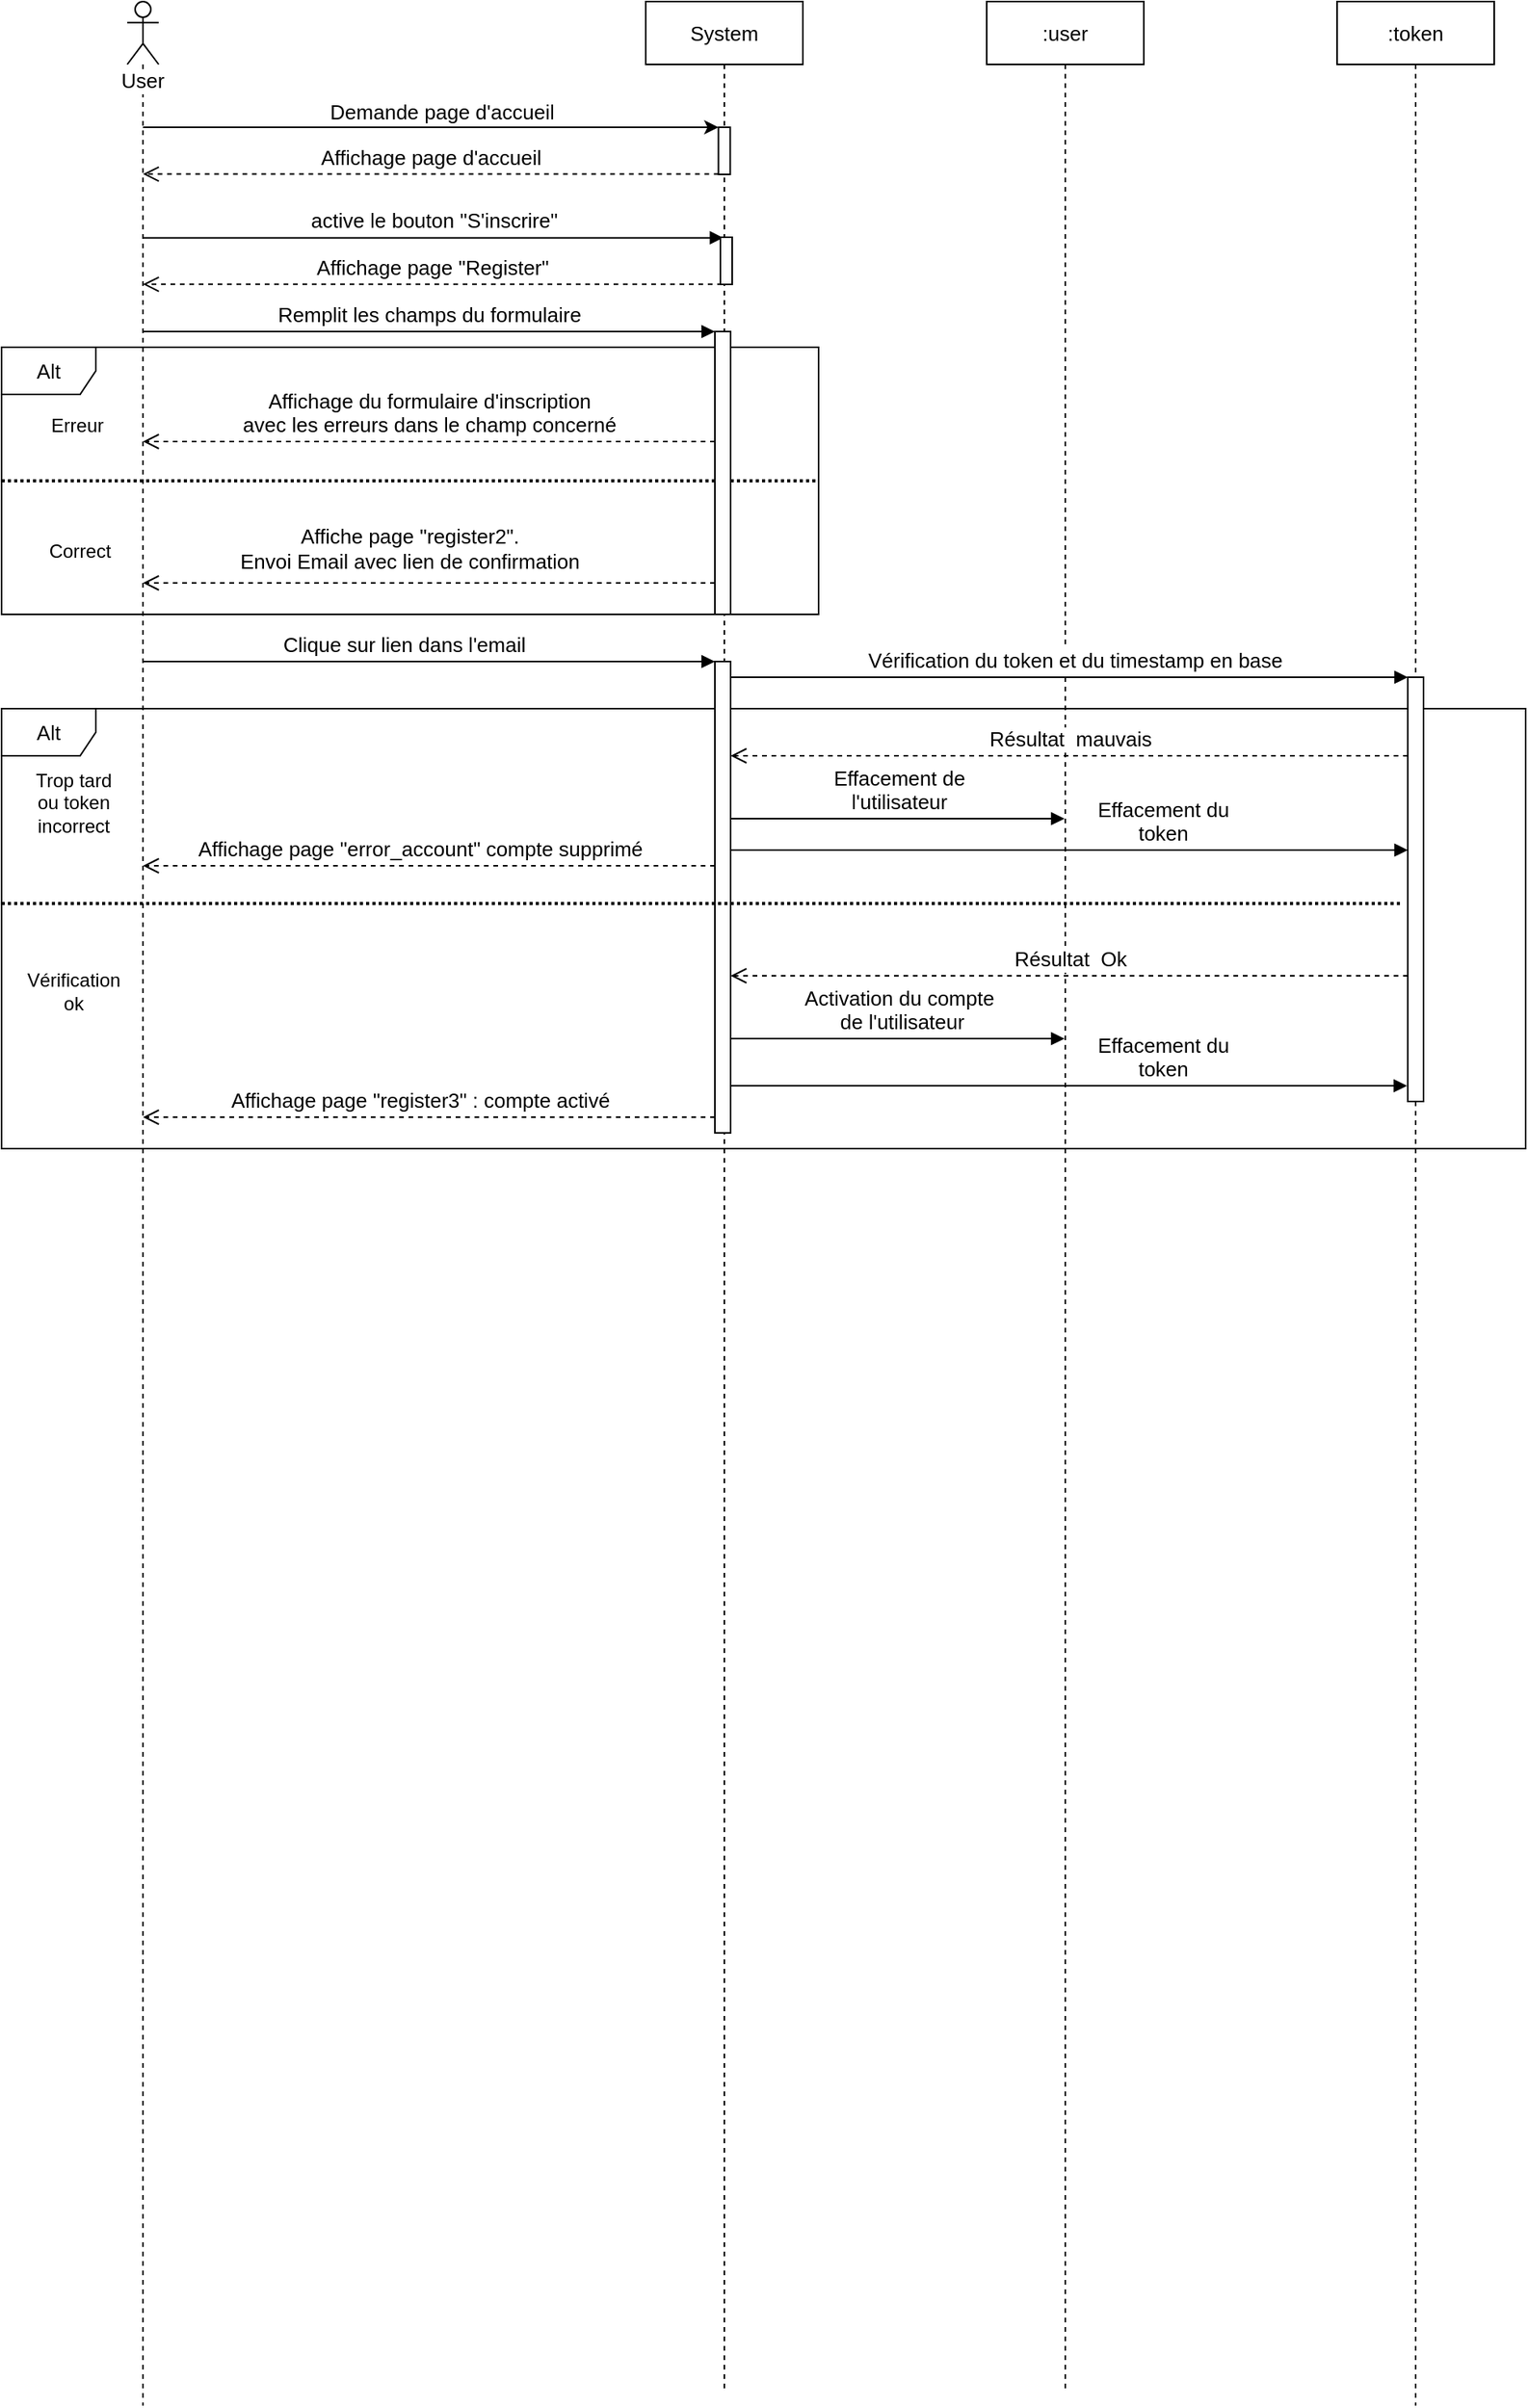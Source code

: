 <mxfile version="13.0.3" type="device"><diagram id="OPIGH59b3JSK2U3XDfZe" name="Page-1"><mxGraphModel dx="1178" dy="470" grid="1" gridSize="10" guides="1" tooltips="1" connect="1" arrows="1" fold="1" page="1" pageScale="1" pageWidth="827" pageHeight="1169" math="0" shadow="0"><root><mxCell id="0"/><mxCell id="1" parent="0"/><mxCell id="2iLMQCIAvTagNn0emHfO-14" value="&lt;font style=&quot;font-size: 13px&quot;&gt;Alt&lt;/font&gt;" style="shape=umlFrame;whiteSpace=wrap;html=1;fontSize=13;" vertex="1" parent="1"><mxGeometry x="100" y="450" width="970" height="280" as="geometry"/></mxCell><mxCell id="IkTFMwQ9xcnRGW_RqQZF-3" value="&lt;font style=&quot;font-size: 13px&quot;&gt;Alt&lt;/font&gt;" style="shape=umlFrame;whiteSpace=wrap;html=1;fontSize=13;" parent="1" vertex="1"><mxGeometry x="100" y="220" width="520" height="170" as="geometry"/></mxCell><mxCell id="IkTFMwQ9xcnRGW_RqQZF-8" value="" style="line;strokeWidth=2;fillColor=none;align=left;verticalAlign=middle;spacingTop=-1;spacingLeft=3;spacingRight=3;rotatable=0;labelPosition=right;points=[];portConstraint=eastwest;fontSize=13;dashed=1;dashPattern=1 1;" parent="1" vertex="1"><mxGeometry x="100" y="291" width="520" height="28" as="geometry"/></mxCell><mxCell id="IkTFMwQ9xcnRGW_RqQZF-10" value="&lt;font style=&quot;font-size: 13px&quot;&gt;Affichage page &quot;Register&quot;&lt;/font&gt;" style="html=1;verticalAlign=bottom;endArrow=open;dashed=1;endSize=8;fontSize=13;exitX=0.133;exitY=0.997;exitDx=0;exitDy=0;exitPerimeter=0;" parent="1" source="IkTFMwQ9xcnRGW_RqQZF-2" target="IkTFMwQ9xcnRGW_RqQZF-4" edge="1"><mxGeometry relative="1" as="geometry"><mxPoint x="530" y="290" as="sourcePoint"/><mxPoint x="230" y="290" as="targetPoint"/></mxGeometry></mxCell><mxCell id="IkTFMwQ9xcnRGW_RqQZF-11" value="active le bouton &quot;S'inscrire&quot;" style="html=1;verticalAlign=bottom;endArrow=block;fontSize=13;entryX=0.244;entryY=0.011;entryDx=0;entryDy=0;entryPerimeter=0;" parent="1" source="IkTFMwQ9xcnRGW_RqQZF-4" target="IkTFMwQ9xcnRGW_RqQZF-2" edge="1"><mxGeometry width="80" relative="1" as="geometry"><mxPoint x="230" y="231" as="sourcePoint"/><mxPoint x="510" y="230" as="targetPoint"/><Array as="points"/></mxGeometry></mxCell><mxCell id="IkTFMwQ9xcnRGW_RqQZF-13" value="&lt;font style=&quot;font-size: 13px&quot;&gt;Affichage page d'accueil&lt;/font&gt;" style="html=1;verticalAlign=bottom;endArrow=open;dashed=1;endSize=8;fontSize=13;exitX=0.011;exitY=0.992;exitDx=0;exitDy=0;exitPerimeter=0;" parent="1" source="IkTFMwQ9xcnRGW_RqQZF-1" target="IkTFMwQ9xcnRGW_RqQZF-4" edge="1"><mxGeometry relative="1" as="geometry"><mxPoint x="520" y="139.67" as="sourcePoint"/><mxPoint x="220" y="160" as="targetPoint"/></mxGeometry></mxCell><mxCell id="IkTFMwQ9xcnRGW_RqQZF-14" value="System" style="shape=umlLifeline;perimeter=lifelinePerimeter;whiteSpace=wrap;html=1;container=1;collapsible=0;recursiveResize=0;outlineConnect=0;rounded=0;comic=0;fontSize=13;" parent="1" vertex="1"><mxGeometry x="510" width="100" height="1520" as="geometry"/></mxCell><mxCell id="9LvymbEXGaAQ4KTIiScC-1" value="" style="html=1;points=[];perimeter=orthogonalPerimeter;fillColor=#FFFFFF;fontSize=13;" parent="IkTFMwQ9xcnRGW_RqQZF-14" vertex="1"><mxGeometry x="44" y="210" width="10" height="180" as="geometry"/></mxCell><mxCell id="IkTFMwQ9xcnRGW_RqQZF-2" value="" style="html=1;points=[];perimeter=orthogonalPerimeter;fontSize=13;" parent="IkTFMwQ9xcnRGW_RqQZF-14" vertex="1"><mxGeometry x="47.5" y="150" width="7.5" height="30" as="geometry"/></mxCell><mxCell id="IkTFMwQ9xcnRGW_RqQZF-1" value="" style="html=1;points=[];perimeter=orthogonalPerimeter;fontSize=13;" parent="IkTFMwQ9xcnRGW_RqQZF-14" vertex="1"><mxGeometry x="46.25" y="80" width="7.5" height="30" as="geometry"/></mxCell><mxCell id="2iLMQCIAvTagNn0emHfO-29" value="" style="html=1;points=[];perimeter=orthogonalPerimeter;" vertex="1" parent="IkTFMwQ9xcnRGW_RqQZF-14"><mxGeometry x="44" y="420" width="10" height="300" as="geometry"/></mxCell><mxCell id="IkTFMwQ9xcnRGW_RqQZF-26" value=":user" style="shape=umlLifeline;perimeter=lifelinePerimeter;whiteSpace=wrap;html=1;container=1;collapsible=0;recursiveResize=0;outlineConnect=0;strokeWidth=1;fontSize=13;" parent="1" vertex="1"><mxGeometry x="727" width="100" height="1520" as="geometry"/></mxCell><mxCell id="9LvymbEXGaAQ4KTIiScC-3" value="" style="html=1;verticalAlign=bottom;endArrow=open;dashed=1;endSize=8;fontSize=13;" parent="1" source="9LvymbEXGaAQ4KTIiScC-1" target="IkTFMwQ9xcnRGW_RqQZF-4" edge="1"><mxGeometry relative="1" as="geometry"><mxPoint x="485" y="396" as="targetPoint"/><Array as="points"><mxPoint x="530" y="370"/><mxPoint x="440" y="370"/></Array></mxGeometry></mxCell><mxCell id="9LvymbEXGaAQ4KTIiScC-2" value="Remplit les champs du formulaire" style="html=1;verticalAlign=bottom;endArrow=block;entryX=0;entryY=0;fontSize=13;" parent="1" source="IkTFMwQ9xcnRGW_RqQZF-4" target="9LvymbEXGaAQ4KTIiScC-1" edge="1"><mxGeometry relative="1" as="geometry"><mxPoint x="485" y="320" as="sourcePoint"/></mxGeometry></mxCell><mxCell id="IkTFMwQ9xcnRGW_RqQZF-4" value="User" style="shape=umlLifeline;participant=umlActor;perimeter=lifelinePerimeter;whiteSpace=wrap;html=1;container=1;collapsible=0;recursiveResize=0;verticalAlign=top;spacingTop=36;labelBackgroundColor=#ffffff;outlineConnect=0;fontSize=13;" parent="1" vertex="1"><mxGeometry x="180" width="20" height="1530" as="geometry"/></mxCell><mxCell id="j35r38P9Idel9f8roqcg-1" value=":token" style="shape=umlLifeline;perimeter=lifelinePerimeter;whiteSpace=wrap;html=1;container=1;collapsible=0;recursiveResize=0;outlineConnect=0;fillColor=#FFFFFF;fontSize=13;fontColor=#000000;" parent="1" vertex="1"><mxGeometry x="950" width="100" height="1530" as="geometry"/></mxCell><mxCell id="2iLMQCIAvTagNn0emHfO-24" value="" style="html=1;points=[];perimeter=orthogonalPerimeter;" vertex="1" parent="j35r38P9Idel9f8roqcg-1"><mxGeometry x="45" y="430" width="10" height="270" as="geometry"/></mxCell><mxCell id="2iLMQCIAvTagNn0emHfO-1" value="" style="endArrow=classic;html=1;" edge="1" parent="1" source="IkTFMwQ9xcnRGW_RqQZF-4" target="IkTFMwQ9xcnRGW_RqQZF-1"><mxGeometry width="50" height="50" relative="1" as="geometry"><mxPoint x="580" y="190" as="sourcePoint"/><mxPoint x="630" y="140" as="targetPoint"/><Array as="points"><mxPoint x="530" y="80"/></Array></mxGeometry></mxCell><mxCell id="2iLMQCIAvTagNn0emHfO-2" value="&lt;font style=&quot;font-size: 13px&quot;&gt;Demande page d'accueil&lt;/font&gt;" style="text;html=1;align=center;verticalAlign=middle;resizable=0;points=[];autosize=1;" vertex="1" parent="1"><mxGeometry x="300" y="60" width="160" height="20" as="geometry"/></mxCell><mxCell id="2iLMQCIAvTagNn0emHfO-5" value="Erreur&amp;nbsp;" style="text;html=1;strokeColor=none;fillColor=none;align=center;verticalAlign=middle;whiteSpace=wrap;rounded=0;" vertex="1" parent="1"><mxGeometry x="130" y="260" width="40" height="20" as="geometry"/></mxCell><mxCell id="2iLMQCIAvTagNn0emHfO-6" value="Correct" style="text;html=1;strokeColor=none;fillColor=none;align=center;verticalAlign=middle;whiteSpace=wrap;rounded=0;" vertex="1" parent="1"><mxGeometry x="130" y="340" width="40" height="20" as="geometry"/></mxCell><mxCell id="2iLMQCIAvTagNn0emHfO-7" value="&lt;font style=&quot;font-size: 13px&quot;&gt;Affiche page &quot;register2&quot;. &lt;br&gt;Envoi Email avec lien de confirmation&lt;/font&gt;" style="text;html=1;strokeColor=none;fillColor=none;align=center;verticalAlign=middle;whiteSpace=wrap;rounded=0;" vertex="1" parent="1"><mxGeometry x="215" y="338" width="290" height="20" as="geometry"/></mxCell><mxCell id="2iLMQCIAvTagNn0emHfO-12" value="&lt;font style=&quot;font-size: 13px&quot;&gt;Affichage du formulaire d'inscription&lt;br&gt;avec les erreurs dans le champ concerné&lt;/font&gt;" style="html=1;verticalAlign=bottom;endArrow=open;dashed=1;endSize=8;" edge="1" parent="1" source="9LvymbEXGaAQ4KTIiScC-1" target="IkTFMwQ9xcnRGW_RqQZF-4"><mxGeometry relative="1" as="geometry"><mxPoint x="550" y="250" as="sourcePoint"/><mxPoint x="470" y="250" as="targetPoint"/><Array as="points"><mxPoint x="430" y="280"/><mxPoint x="400" y="280"/></Array></mxGeometry></mxCell><mxCell id="2iLMQCIAvTagNn0emHfO-15" value="&lt;font style=&quot;font-size: 13px&quot;&gt;Clique sur lien dans l'email&lt;/font&gt;" style="html=1;verticalAlign=bottom;endArrow=block;" edge="1" parent="1" source="IkTFMwQ9xcnRGW_RqQZF-4" target="2iLMQCIAvTagNn0emHfO-29"><mxGeometry x="0.57" y="-120" width="80" relative="1" as="geometry"><mxPoint x="210" y="440" as="sourcePoint"/><mxPoint x="290" y="440" as="targetPoint"/><Array as="points"><mxPoint x="480" y="420"/></Array><mxPoint x="-120" y="-120" as="offset"/></mxGeometry></mxCell><mxCell id="2iLMQCIAvTagNn0emHfO-16" value="" style="line;strokeWidth=2;fillColor=none;align=left;verticalAlign=middle;spacingTop=-1;spacingLeft=3;spacingRight=3;rotatable=0;labelPosition=right;points=[];portConstraint=eastwest;fontSize=13;dashed=1;dashPattern=1 1;" vertex="1" parent="1"><mxGeometry x="100" y="560" width="890" height="28" as="geometry"/></mxCell><mxCell id="2iLMQCIAvTagNn0emHfO-17" value="" style="html=1;verticalAlign=bottom;endArrow=open;dashed=1;endSize=8;fontSize=13;" edge="1" parent="1" source="2iLMQCIAvTagNn0emHfO-29" target="IkTFMwQ9xcnRGW_RqQZF-4"><mxGeometry relative="1" as="geometry"><mxPoint x="189.999" y="471" as="targetPoint"/><mxPoint x="554.07" y="471" as="sourcePoint"/><Array as="points"><mxPoint x="530" y="550"/><mxPoint x="440" y="550"/></Array></mxGeometry></mxCell><mxCell id="2iLMQCIAvTagNn0emHfO-18" value="&lt;font style=&quot;font-size: 13px&quot;&gt;Affichage page &quot;error_account&quot; compte supprimé&amp;nbsp;&lt;/font&gt;" style="edgeLabel;html=1;align=center;verticalAlign=middle;resizable=0;points=[];" vertex="1" connectable="0" parent="2iLMQCIAvTagNn0emHfO-17"><mxGeometry x="0.094" y="1" relative="1" as="geometry"><mxPoint x="12.79" y="-12" as="offset"/></mxGeometry></mxCell><mxCell id="2iLMQCIAvTagNn0emHfO-19" value="&lt;font style=&quot;font-size: 13px&quot;&gt;Effacement de&lt;br&gt;l'utilisateur&lt;/font&gt;" style="html=1;verticalAlign=bottom;endArrow=block;" edge="1" parent="1" source="2iLMQCIAvTagNn0emHfO-29" target="IkTFMwQ9xcnRGW_RqQZF-26"><mxGeometry width="80" relative="1" as="geometry"><mxPoint x="630" y="430" as="sourcePoint"/><mxPoint x="710" y="430" as="targetPoint"/><Array as="points"><mxPoint x="680" y="520"/><mxPoint x="720" y="520"/></Array></mxGeometry></mxCell><mxCell id="2iLMQCIAvTagNn0emHfO-20" value="&lt;font style=&quot;font-size: 13px&quot;&gt;Effacement du&lt;br&gt;token&lt;/font&gt;" style="html=1;verticalAlign=bottom;endArrow=block;" edge="1" parent="1" source="2iLMQCIAvTagNn0emHfO-29" target="2iLMQCIAvTagNn0emHfO-24"><mxGeometry x="0.274" width="80" relative="1" as="geometry"><mxPoint x="569.929" y="440" as="sourcePoint"/><mxPoint x="786.5" y="440" as="targetPoint"/><Array as="points"><mxPoint x="680" y="540"/><mxPoint x="720" y="540"/></Array><mxPoint as="offset"/></mxGeometry></mxCell><mxCell id="2iLMQCIAvTagNn0emHfO-22" value="Trop tard&lt;br&gt;ou token incorrect" style="text;html=1;strokeColor=none;fillColor=none;align=center;verticalAlign=middle;whiteSpace=wrap;rounded=0;" vertex="1" parent="1"><mxGeometry x="111" y="500" width="70" height="20" as="geometry"/></mxCell><mxCell id="2iLMQCIAvTagNn0emHfO-23" value="&lt;font style=&quot;font-size: 13px&quot;&gt;Vérification du token et du timestamp en base&lt;/font&gt;" style="html=1;verticalAlign=bottom;endArrow=block;" edge="1" parent="1" source="2iLMQCIAvTagNn0emHfO-29" target="2iLMQCIAvTagNn0emHfO-24"><mxGeometry x="0.57" y="-120" width="80" relative="1" as="geometry"><mxPoint x="199.929" y="430" as="sourcePoint"/><mxPoint x="569.5" y="430" as="targetPoint"/><Array as="points"><mxPoint x="580" y="430"/></Array><mxPoint x="-120" y="-120" as="offset"/></mxGeometry></mxCell><mxCell id="2iLMQCIAvTagNn0emHfO-25" value="&lt;font style=&quot;font-size: 13px&quot;&gt;Résultat&amp;nbsp; mauvais&lt;/font&gt;" style="html=1;verticalAlign=bottom;endArrow=open;dashed=1;endSize=8;" edge="1" parent="1" source="2iLMQCIAvTagNn0emHfO-24" target="2iLMQCIAvTagNn0emHfO-29"><mxGeometry relative="1" as="geometry"><mxPoint x="950" y="480" as="sourcePoint"/><mxPoint x="870" y="480" as="targetPoint"/><Array as="points"><mxPoint x="790" y="480"/></Array></mxGeometry></mxCell><mxCell id="2iLMQCIAvTagNn0emHfO-26" value="&lt;font style=&quot;font-size: 13px&quot;&gt;Résultat&amp;nbsp; Ok&lt;/font&gt;" style="html=1;verticalAlign=bottom;endArrow=open;dashed=1;endSize=8;" edge="1" parent="1" source="2iLMQCIAvTagNn0emHfO-24" target="2iLMQCIAvTagNn0emHfO-29"><mxGeometry relative="1" as="geometry"><mxPoint x="994.54" y="620" as="sourcePoint"/><mxPoint x="559.469" y="620" as="targetPoint"/><Array as="points"><mxPoint x="789.54" y="620"/></Array></mxGeometry></mxCell><mxCell id="2iLMQCIAvTagNn0emHfO-27" value="&lt;font style=&quot;font-size: 13px&quot;&gt;Activation du compte&lt;br&gt;&amp;nbsp;de l'utilisateur&lt;/font&gt;" style="html=1;verticalAlign=bottom;endArrow=block;" edge="1" parent="1" source="2iLMQCIAvTagNn0emHfO-29" target="IkTFMwQ9xcnRGW_RqQZF-26"><mxGeometry width="80" relative="1" as="geometry"><mxPoint x="569.929" y="530" as="sourcePoint"/><mxPoint x="786.5" y="530" as="targetPoint"/><Array as="points"><mxPoint x="670" y="660"/><mxPoint x="740" y="660"/></Array></mxGeometry></mxCell><mxCell id="2iLMQCIAvTagNn0emHfO-28" value="&lt;font style=&quot;font-size: 13px&quot;&gt;Effacement du&lt;br&gt;token&lt;/font&gt;" style="html=1;verticalAlign=bottom;endArrow=block;" edge="1" parent="1" source="2iLMQCIAvTagNn0emHfO-29"><mxGeometry x="0.274" width="80" relative="1" as="geometry"><mxPoint x="559.469" y="690" as="sourcePoint"/><mxPoint x="994.54" y="690" as="targetPoint"/><Array as="points"><mxPoint x="679.54" y="690"/><mxPoint x="719.54" y="690"/></Array><mxPoint as="offset"/></mxGeometry></mxCell><mxCell id="2iLMQCIAvTagNn0emHfO-30" value="" style="html=1;verticalAlign=bottom;endArrow=open;dashed=1;endSize=8;fontSize=13;" edge="1" parent="1" source="2iLMQCIAvTagNn0emHfO-29" target="IkTFMwQ9xcnRGW_RqQZF-4"><mxGeometry relative="1" as="geometry"><mxPoint x="177.969" y="710" as="targetPoint"/><mxPoint x="542.04" y="710" as="sourcePoint"/><Array as="points"><mxPoint x="518.04" y="710"/><mxPoint x="428.04" y="710"/></Array></mxGeometry></mxCell><mxCell id="2iLMQCIAvTagNn0emHfO-31" value="&lt;font style=&quot;font-size: 13px&quot;&gt;Affichage page &quot;register3&quot; : compte activé&amp;nbsp;&lt;/font&gt;" style="edgeLabel;html=1;align=center;verticalAlign=middle;resizable=0;points=[];" vertex="1" connectable="0" parent="2iLMQCIAvTagNn0emHfO-30"><mxGeometry x="0.094" y="1" relative="1" as="geometry"><mxPoint x="12.79" y="-12" as="offset"/></mxGeometry></mxCell><mxCell id="2iLMQCIAvTagNn0emHfO-32" value="Vérification&lt;br&gt;ok&lt;br&gt;" style="text;html=1;strokeColor=none;fillColor=none;align=center;verticalAlign=middle;whiteSpace=wrap;rounded=0;" vertex="1" parent="1"><mxGeometry x="126" y="620" width="40" height="20" as="geometry"/></mxCell></root></mxGraphModel></diagram></mxfile>